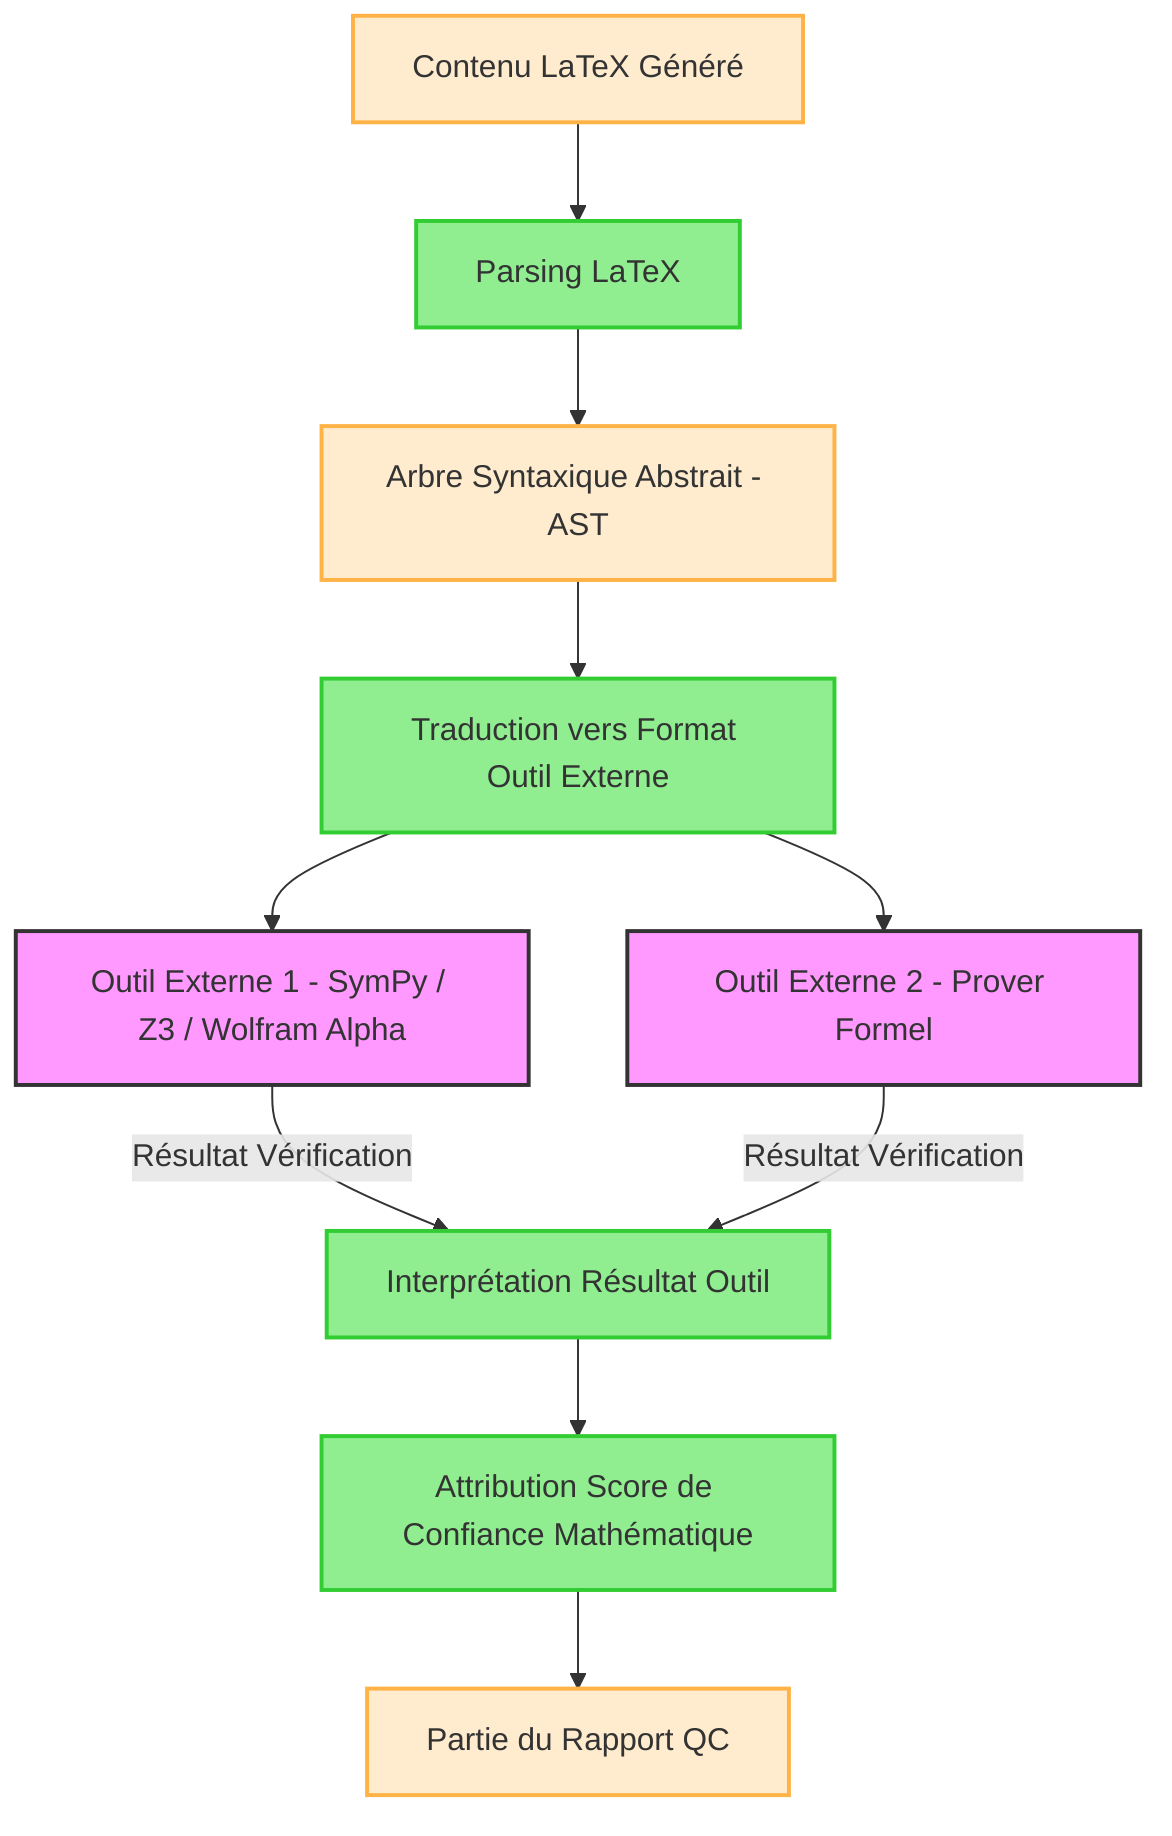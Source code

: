 graph TD
    A[Contenu LaTeX Généré] --> B[Parsing LaTeX]
    B --> C[Arbre Syntaxique Abstrait - AST]
    C --> D[Traduction vers Format Outil Externe]
    D --> E[Outil Externe 1 - SymPy / Z3 / Wolfram Alpha]
    D --> F[Outil Externe 2 - Prover Formel]
    E -- Résultat Vérification --> G[Interprétation Résultat Outil]
    F -- Résultat Vérification --> G
    G --> H[Attribution Score de Confiance Mathématique]
    H --> I[Partie du Rapport QC]

    %% Styles
    classDef process fill:#90ee90,stroke:#32cd32,stroke-width:2px
    classDef data fill:#ffebcd,stroke:#ffb347,stroke-width:2px
    classDef external fill:#f9f,stroke:#333,stroke-width:2px
    
    class B,D,G,H process
    class A,C,I data
    class E,F external
